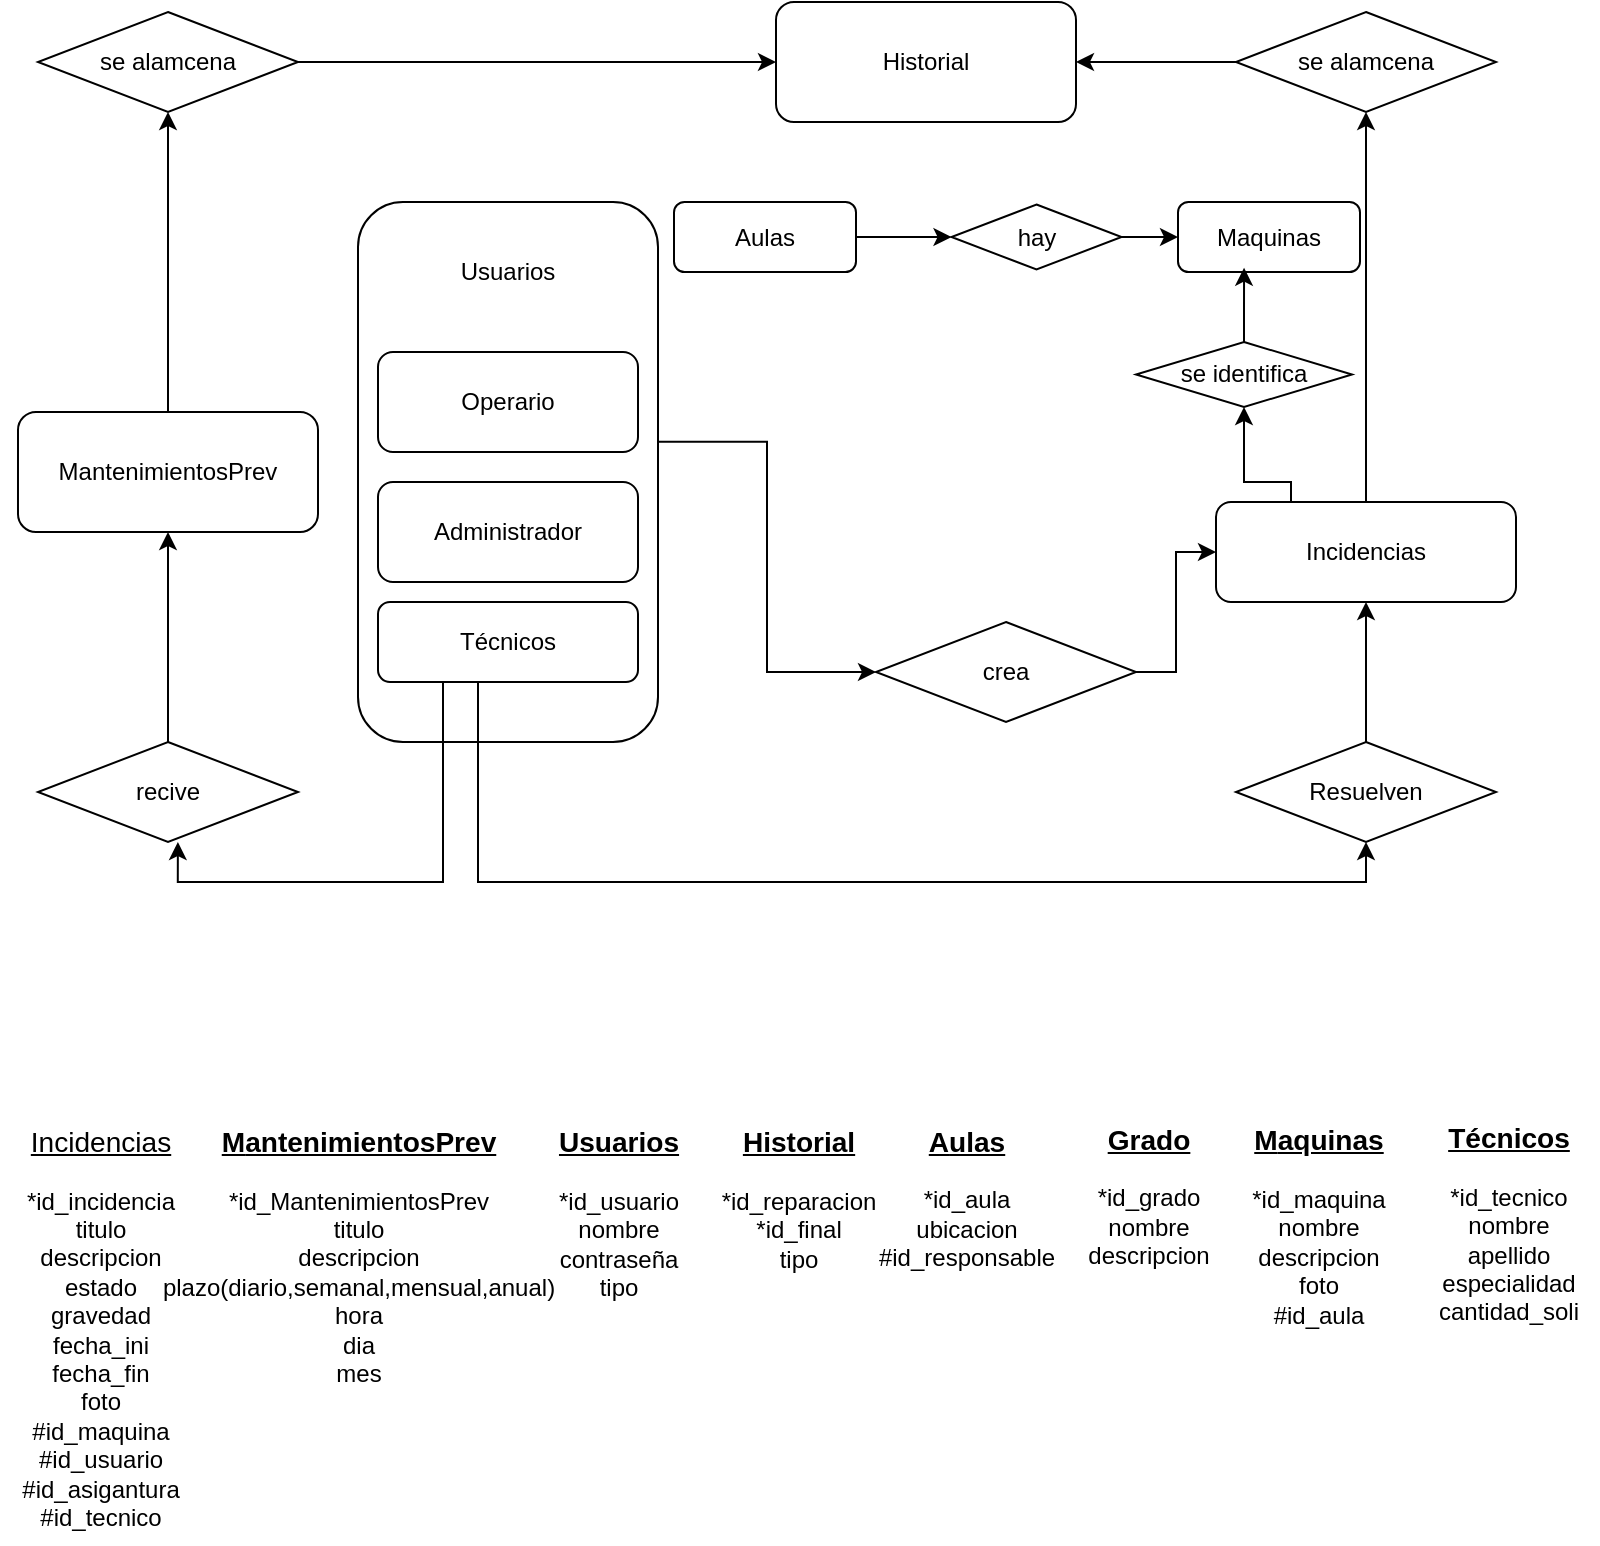 <mxfile version="26.0.4">
  <diagram name="Página-1" id="bhlY2QYp6EIMXCocb5ys">
    <mxGraphModel dx="1304" dy="744" grid="1" gridSize="10" guides="1" tooltips="1" connect="1" arrows="1" fold="1" page="1" pageScale="1" pageWidth="827" pageHeight="1169" math="0" shadow="0">
      <root>
        <mxCell id="0" />
        <mxCell id="1" parent="0" />
        <mxCell id="hW768UGfS5c6jgRKlSxC-50" style="edgeStyle=orthogonalEdgeStyle;rounded=0;orthogonalLoop=1;jettySize=auto;html=1;exitX=1;exitY=0.444;exitDx=0;exitDy=0;exitPerimeter=0;" parent="1" source="hW768UGfS5c6jgRKlSxC-1" target="hW768UGfS5c6jgRKlSxC-26" edge="1">
          <mxGeometry relative="1" as="geometry" />
        </mxCell>
        <mxCell id="hW768UGfS5c6jgRKlSxC-1" value="&lt;div style=&quot;padding-top: 0px;&quot;&gt;&lt;span style=&quot;background-color: transparent; color: light-dark(rgb(0, 0, 0), rgb(255, 255, 255));&quot;&gt;Usuarios&lt;/span&gt;&lt;/div&gt;&lt;div style=&quot;padding-top: 0px;&quot;&gt;&lt;br&gt;&lt;/div&gt;&lt;div style=&quot;padding-top: 0px;&quot;&gt;&lt;span style=&quot;background-color: transparent; color: light-dark(rgb(0, 0, 0), rgb(255, 255, 255));&quot;&gt;&lt;br&gt;&lt;/span&gt;&lt;/div&gt;&lt;div style=&quot;padding-top: 0px;&quot;&gt;&lt;span style=&quot;background-color: transparent; color: light-dark(rgb(0, 0, 0), rgb(255, 255, 255));&quot;&gt;&lt;br&gt;&lt;/span&gt;&lt;/div&gt;&lt;div style=&quot;padding-top: 0px;&quot;&gt;&lt;span style=&quot;background-color: transparent; color: light-dark(rgb(0, 0, 0), rgb(255, 255, 255));&quot;&gt;&lt;br&gt;&lt;/span&gt;&lt;/div&gt;&lt;div style=&quot;padding-top: 0px;&quot;&gt;&lt;span style=&quot;background-color: transparent; color: light-dark(rgb(0, 0, 0), rgb(255, 255, 255));&quot;&gt;&lt;br&gt;&lt;/span&gt;&lt;/div&gt;&lt;div style=&quot;padding-top: 0px;&quot;&gt;&lt;span style=&quot;background-color: transparent; color: light-dark(rgb(0, 0, 0), rgb(255, 255, 255));&quot;&gt;&lt;br&gt;&lt;/span&gt;&lt;/div&gt;&lt;div style=&quot;padding-top: 0px;&quot;&gt;&lt;span style=&quot;background-color: transparent; color: light-dark(rgb(0, 0, 0), rgb(255, 255, 255));&quot;&gt;&lt;br&gt;&lt;/span&gt;&lt;/div&gt;&lt;div style=&quot;padding-top: 0px;&quot;&gt;&lt;span style=&quot;background-color: transparent; color: light-dark(rgb(0, 0, 0), rgb(255, 255, 255));&quot;&gt;&lt;br&gt;&lt;/span&gt;&lt;/div&gt;&lt;div style=&quot;padding-top: 0px;&quot;&gt;&lt;span style=&quot;background-color: transparent; color: light-dark(rgb(0, 0, 0), rgb(255, 255, 255));&quot;&gt;&lt;br&gt;&lt;/span&gt;&lt;/div&gt;&lt;div style=&quot;padding-top: 0px;&quot;&gt;&lt;span style=&quot;background-color: transparent; color: light-dark(rgb(0, 0, 0), rgb(255, 255, 255));&quot;&gt;&lt;br&gt;&lt;/span&gt;&lt;/div&gt;&lt;div style=&quot;padding-top: 0px;&quot;&gt;&lt;span style=&quot;background-color: transparent; color: light-dark(rgb(0, 0, 0), rgb(255, 255, 255));&quot;&gt;&lt;br&gt;&lt;/span&gt;&lt;/div&gt;&lt;div style=&quot;padding-top: 0px;&quot;&gt;&lt;span style=&quot;background-color: transparent; color: light-dark(rgb(0, 0, 0), rgb(255, 255, 255));&quot;&gt;&lt;br&gt;&lt;/span&gt;&lt;/div&gt;&lt;div style=&quot;padding-top: 0px;&quot;&gt;&lt;span style=&quot;background-color: transparent; color: light-dark(rgb(0, 0, 0), rgb(255, 255, 255));&quot;&gt;&lt;br&gt;&lt;/span&gt;&lt;/div&gt;&lt;div style=&quot;padding-top: 0px;&quot;&gt;&lt;span style=&quot;background-color: transparent; color: light-dark(rgb(0, 0, 0), rgb(255, 255, 255));&quot;&gt;&lt;br&gt;&lt;/span&gt;&lt;/div&gt;" style="rounded=1;whiteSpace=wrap;html=1;align=center;" parent="1" vertex="1">
          <mxGeometry x="190" y="420" width="150" height="270" as="geometry" />
        </mxCell>
        <mxCell id="hW768UGfS5c6jgRKlSxC-42" style="edgeStyle=orthogonalEdgeStyle;rounded=0;orthogonalLoop=1;jettySize=auto;html=1;entryX=0.5;entryY=1;entryDx=0;entryDy=0;" parent="1" source="hW768UGfS5c6jgRKlSxC-3" target="hW768UGfS5c6jgRKlSxC-41" edge="1">
          <mxGeometry relative="1" as="geometry" />
        </mxCell>
        <mxCell id="0PPFjKFFl1k3WU-dwUIq-16" style="edgeStyle=orthogonalEdgeStyle;rounded=0;orthogonalLoop=1;jettySize=auto;html=1;exitX=0.25;exitY=0;exitDx=0;exitDy=0;entryX=0.5;entryY=1;entryDx=0;entryDy=0;" parent="1" source="hW768UGfS5c6jgRKlSxC-3" target="0PPFjKFFl1k3WU-dwUIq-7" edge="1">
          <mxGeometry relative="1" as="geometry">
            <Array as="points">
              <mxPoint x="656" y="560" />
              <mxPoint x="633" y="560" />
            </Array>
          </mxGeometry>
        </mxCell>
        <mxCell id="hW768UGfS5c6jgRKlSxC-3" value="I&lt;span style=&quot;background-color: transparent; color: light-dark(rgb(0, 0, 0), rgb(255, 255, 255));&quot;&gt;ncidencias&lt;/span&gt;" style="rounded=1;whiteSpace=wrap;html=1;" parent="1" vertex="1">
          <mxGeometry x="619" y="570" width="150" height="50" as="geometry" />
        </mxCell>
        <mxCell id="_KP3E1ez5bI_gjKif9Ri-4" style="edgeStyle=orthogonalEdgeStyle;rounded=0;orthogonalLoop=1;jettySize=auto;html=1;exitX=0.5;exitY=1;exitDx=0;exitDy=0;entryX=0.5;entryY=1;entryDx=0;entryDy=0;" edge="1" parent="1" source="hW768UGfS5c6jgRKlSxC-4" target="hW768UGfS5c6jgRKlSxC-29">
          <mxGeometry relative="1" as="geometry">
            <Array as="points">
              <mxPoint x="250" y="660" />
              <mxPoint x="250" y="760" />
              <mxPoint x="694" y="760" />
            </Array>
          </mxGeometry>
        </mxCell>
        <mxCell id="hW768UGfS5c6jgRKlSxC-4" value="Técnicos" style="rounded=1;whiteSpace=wrap;html=1;" parent="1" vertex="1">
          <mxGeometry x="200" y="620" width="130" height="40" as="geometry" />
        </mxCell>
        <mxCell id="hW768UGfS5c6jgRKlSxC-39" style="edgeStyle=orthogonalEdgeStyle;rounded=0;orthogonalLoop=1;jettySize=auto;html=1;entryX=0.5;entryY=1;entryDx=0;entryDy=0;" parent="1" source="hW768UGfS5c6jgRKlSxC-5" target="hW768UGfS5c6jgRKlSxC-38" edge="1">
          <mxGeometry relative="1" as="geometry" />
        </mxCell>
        <mxCell id="hW768UGfS5c6jgRKlSxC-5" value="M&lt;span style=&quot;background-color: transparent; color: light-dark(rgb(0, 0, 0), rgb(255, 255, 255));&quot;&gt;antenimientosPrev&lt;/span&gt;" style="rounded=1;whiteSpace=wrap;html=1;" parent="1" vertex="1">
          <mxGeometry x="20" y="525" width="150" height="60" as="geometry" />
        </mxCell>
        <mxCell id="hW768UGfS5c6jgRKlSxC-6" value="Historial" style="rounded=1;whiteSpace=wrap;html=1;" parent="1" vertex="1">
          <mxGeometry x="399" y="320" width="150" height="60" as="geometry" />
        </mxCell>
        <mxCell id="hW768UGfS5c6jgRKlSxC-15" value="Operario" style="rounded=1;whiteSpace=wrap;html=1;" parent="1" vertex="1">
          <mxGeometry x="200" y="495" width="130" height="50" as="geometry" />
        </mxCell>
        <mxCell id="hW768UGfS5c6jgRKlSxC-45" style="edgeStyle=orthogonalEdgeStyle;rounded=0;orthogonalLoop=1;jettySize=auto;html=1;entryX=0;entryY=0.5;entryDx=0;entryDy=0;" parent="1" source="hW768UGfS5c6jgRKlSxC-26" target="hW768UGfS5c6jgRKlSxC-3" edge="1">
          <mxGeometry relative="1" as="geometry" />
        </mxCell>
        <mxCell id="hW768UGfS5c6jgRKlSxC-26" value="crea" style="rhombus;whiteSpace=wrap;html=1;" parent="1" vertex="1">
          <mxGeometry x="449" y="630" width="130" height="50" as="geometry" />
        </mxCell>
        <mxCell id="hW768UGfS5c6jgRKlSxC-31" value="" style="edgeStyle=orthogonalEdgeStyle;rounded=0;orthogonalLoop=1;jettySize=auto;html=1;" parent="1" source="hW768UGfS5c6jgRKlSxC-29" target="hW768UGfS5c6jgRKlSxC-3" edge="1">
          <mxGeometry relative="1" as="geometry" />
        </mxCell>
        <mxCell id="hW768UGfS5c6jgRKlSxC-29" value="Resuelven" style="rhombus;whiteSpace=wrap;html=1;" parent="1" vertex="1">
          <mxGeometry x="629" y="690" width="130" height="50" as="geometry" />
        </mxCell>
        <mxCell id="hW768UGfS5c6jgRKlSxC-36" value="" style="edgeStyle=orthogonalEdgeStyle;rounded=0;orthogonalLoop=1;jettySize=auto;html=1;" parent="1" source="hW768UGfS5c6jgRKlSxC-34" target="hW768UGfS5c6jgRKlSxC-5" edge="1">
          <mxGeometry relative="1" as="geometry" />
        </mxCell>
        <mxCell id="hW768UGfS5c6jgRKlSxC-34" value="recive" style="rhombus;whiteSpace=wrap;html=1;" parent="1" vertex="1">
          <mxGeometry x="30" y="690" width="130" height="50" as="geometry" />
        </mxCell>
        <mxCell id="hW768UGfS5c6jgRKlSxC-40" style="edgeStyle=orthogonalEdgeStyle;rounded=0;orthogonalLoop=1;jettySize=auto;html=1;entryX=0;entryY=0.5;entryDx=0;entryDy=0;" parent="1" source="hW768UGfS5c6jgRKlSxC-38" target="hW768UGfS5c6jgRKlSxC-6" edge="1">
          <mxGeometry relative="1" as="geometry" />
        </mxCell>
        <mxCell id="hW768UGfS5c6jgRKlSxC-38" value="se alamcena" style="rhombus;whiteSpace=wrap;html=1;" parent="1" vertex="1">
          <mxGeometry x="30" y="325" width="130" height="50" as="geometry" />
        </mxCell>
        <mxCell id="hW768UGfS5c6jgRKlSxC-43" value="" style="edgeStyle=orthogonalEdgeStyle;rounded=0;orthogonalLoop=1;jettySize=auto;html=1;" parent="1" source="hW768UGfS5c6jgRKlSxC-41" target="hW768UGfS5c6jgRKlSxC-6" edge="1">
          <mxGeometry relative="1" as="geometry" />
        </mxCell>
        <mxCell id="hW768UGfS5c6jgRKlSxC-41" value="se alamcena" style="rhombus;whiteSpace=wrap;html=1;" parent="1" vertex="1">
          <mxGeometry x="629" y="325" width="130" height="50" as="geometry" />
        </mxCell>
        <mxCell id="0PPFjKFFl1k3WU-dwUIq-12" style="edgeStyle=orthogonalEdgeStyle;rounded=0;orthogonalLoop=1;jettySize=auto;html=1;entryX=0;entryY=0.5;entryDx=0;entryDy=0;" parent="1" source="hW768UGfS5c6jgRKlSxC-53" target="0PPFjKFFl1k3WU-dwUIq-10" edge="1">
          <mxGeometry relative="1" as="geometry" />
        </mxCell>
        <mxCell id="hW768UGfS5c6jgRKlSxC-53" value="A&lt;span style=&quot;background-color: transparent; color: light-dark(rgb(0, 0, 0), rgb(255, 255, 255));&quot;&gt;ulas&lt;/span&gt;" style="rounded=1;whiteSpace=wrap;html=1;" parent="1" vertex="1">
          <mxGeometry x="348" y="420" width="91" height="35" as="geometry" />
        </mxCell>
        <mxCell id="0PPFjKFFl1k3WU-dwUIq-1" value="M&lt;span style=&quot;background-color: transparent; color: light-dark(rgb(0, 0, 0), rgb(255, 255, 255));&quot;&gt;aquinas&lt;/span&gt;" style="rounded=1;whiteSpace=wrap;html=1;" parent="1" vertex="1">
          <mxGeometry x="600" y="420" width="91" height="35" as="geometry" />
        </mxCell>
        <mxCell id="0PPFjKFFl1k3WU-dwUIq-7" value="se identifica" style="rhombus;whiteSpace=wrap;html=1;" parent="1" vertex="1">
          <mxGeometry x="579" y="490" width="108" height="32.5" as="geometry" />
        </mxCell>
        <mxCell id="0PPFjKFFl1k3WU-dwUIq-14" style="edgeStyle=orthogonalEdgeStyle;rounded=0;orthogonalLoop=1;jettySize=auto;html=1;exitX=1;exitY=0.5;exitDx=0;exitDy=0;entryX=0;entryY=0.5;entryDx=0;entryDy=0;" parent="1" source="0PPFjKFFl1k3WU-dwUIq-10" target="0PPFjKFFl1k3WU-dwUIq-1" edge="1">
          <mxGeometry relative="1" as="geometry" />
        </mxCell>
        <mxCell id="0PPFjKFFl1k3WU-dwUIq-10" value="hay" style="rhombus;whiteSpace=wrap;html=1;" parent="1" vertex="1">
          <mxGeometry x="486.75" y="421.25" width="85" height="32.5" as="geometry" />
        </mxCell>
        <mxCell id="0PPFjKFFl1k3WU-dwUIq-17" style="edgeStyle=orthogonalEdgeStyle;rounded=0;orthogonalLoop=1;jettySize=auto;html=1;entryX=0.363;entryY=0.939;entryDx=0;entryDy=0;entryPerimeter=0;" parent="1" source="0PPFjKFFl1k3WU-dwUIq-7" target="0PPFjKFFl1k3WU-dwUIq-1" edge="1">
          <mxGeometry relative="1" as="geometry" />
        </mxCell>
        <mxCell id="0PPFjKFFl1k3WU-dwUIq-18" value="&lt;h3&gt;&lt;u style=&quot;font-weight: normal;&quot;&gt;Incidencias&lt;/u&gt;&lt;/h3&gt;&lt;div&gt;*id_incidencia&lt;/div&gt;&lt;div&gt;titulo&lt;/div&gt;&lt;div&gt;descripcion&lt;/div&gt;&lt;div&gt;estado&lt;/div&gt;&lt;div&gt;gravedad&lt;/div&gt;&lt;div&gt;fecha_ini&lt;/div&gt;&lt;div&gt;fecha_fin&lt;/div&gt;&lt;div&gt;foto&lt;/div&gt;&lt;div&gt;#id_maquina&lt;/div&gt;&lt;div&gt;#id_usuario&lt;/div&gt;&lt;div&gt;#id_asigantura&lt;/div&gt;&lt;div&gt;#id_tecnico&lt;/div&gt;" style="text;html=1;align=center;verticalAlign=middle;resizable=0;points=[];autosize=1;strokeColor=none;fillColor=none;" parent="1" vertex="1">
          <mxGeometry x="11" y="861" width="100" height="230" as="geometry" />
        </mxCell>
        <mxCell id="0PPFjKFFl1k3WU-dwUIq-19" value="&lt;h3&gt;&lt;b&gt;&lt;u&gt;&lt;span style=&quot;text-wrap-mode: wrap;&quot;&gt;M&lt;/span&gt;&lt;span style=&quot;color: light-dark(rgb(0, 0, 0), rgb(255, 255, 255)); text-wrap-mode: wrap; background-color: transparent;&quot;&gt;antenimientosPrev&lt;/span&gt;&lt;/u&gt;&lt;/b&gt;&lt;/h3&gt;&lt;div&gt;&lt;span style=&quot;text-wrap-mode: wrap;&quot;&gt;*id_&lt;/span&gt;&lt;span style=&quot;background-color: transparent; color: light-dark(rgb(0, 0, 0), rgb(255, 255, 255)); text-wrap-mode: wrap;&quot;&gt;M&lt;/span&gt;&lt;span style=&quot;background-color: transparent; color: light-dark(rgb(0, 0, 0), rgb(255, 255, 255)); text-wrap-mode: wrap;&quot;&gt;antenimientosPrev&lt;/span&gt;&lt;/div&gt;&lt;div&gt;&lt;span style=&quot;text-wrap-mode: wrap;&quot;&gt;titulo&lt;/span&gt;&lt;/div&gt;&lt;div&gt;&lt;span style=&quot;text-wrap-mode: wrap;&quot;&gt;descripcion&lt;/span&gt;&lt;/div&gt;&lt;div&gt;&lt;span style=&quot;text-wrap-mode: wrap;&quot;&gt;plazo(diario,semanal,mensual,anual)&lt;/span&gt;&lt;/div&gt;&lt;div&gt;&lt;span style=&quot;text-wrap-mode: wrap;&quot;&gt;hora&lt;/span&gt;&lt;/div&gt;&lt;div&gt;&lt;span style=&quot;text-wrap-mode: wrap;&quot;&gt;dia&lt;/span&gt;&lt;/div&gt;&lt;div&gt;&lt;span style=&quot;text-wrap-mode: wrap;&quot;&gt;mes&lt;/span&gt;&lt;/div&gt;" style="text;html=1;align=center;verticalAlign=middle;resizable=0;points=[];autosize=1;strokeColor=none;fillColor=none;" parent="1" vertex="1">
          <mxGeometry x="80" y="860" width="220" height="160" as="geometry" />
        </mxCell>
        <mxCell id="0PPFjKFFl1k3WU-dwUIq-20" value="&lt;h3 style=&quot;text-wrap-mode: wrap; padding-top: 0px;&quot;&gt;&lt;span style=&quot;background-color: transparent; color: light-dark(rgb(0, 0, 0), rgb(255, 255, 255));&quot;&gt;&lt;b&gt;&lt;u&gt;Usuarios&lt;/u&gt;&lt;/b&gt;&lt;/span&gt;&lt;/h3&gt;&lt;div style=&quot;text-wrap-mode: wrap; padding-top: 0px;&quot;&gt;*id_usuario&lt;/div&gt;&lt;div style=&quot;text-wrap-mode: wrap; padding-top: 0px;&quot;&gt;nombre&lt;/div&gt;&lt;div style=&quot;text-wrap-mode: wrap; padding-top: 0px;&quot;&gt;contraseña&lt;/div&gt;&lt;div style=&quot;text-wrap-mode: wrap; padding-top: 0px;&quot;&gt;tipo&lt;/div&gt;&lt;div style=&quot;text-wrap-mode: wrap; padding-top: 0px;&quot;&gt;&lt;br&gt;&lt;/div&gt;" style="text;html=1;align=center;verticalAlign=middle;resizable=0;points=[];autosize=1;strokeColor=none;fillColor=none;" parent="1" vertex="1">
          <mxGeometry x="280" y="861" width="80" height="130" as="geometry" />
        </mxCell>
        <mxCell id="0PPFjKFFl1k3WU-dwUIq-21" value="&lt;h3&gt;&lt;span style=&quot;text-wrap-mode: wrap;&quot;&gt;&lt;u&gt;Historial&lt;/u&gt;&lt;/span&gt;&lt;/h3&gt;&lt;div&gt;&lt;span style=&quot;text-wrap-mode: wrap;&quot;&gt;*id_reparacion&lt;/span&gt;&lt;/div&gt;&lt;div&gt;&lt;span style=&quot;text-wrap-mode: wrap;&quot;&gt;*id_final&lt;/span&gt;&lt;/div&gt;&lt;div&gt;tipo&lt;/div&gt;&lt;div&gt;&lt;span style=&quot;text-wrap-mode: wrap;&quot;&gt;&lt;br&gt;&lt;/span&gt;&lt;/div&gt;&lt;div&gt;&lt;span style=&quot;text-wrap-mode: wrap;&quot;&gt;&lt;br&gt;&lt;/span&gt;&lt;/div&gt;" style="text;html=1;align=center;verticalAlign=middle;resizable=0;points=[];autosize=1;strokeColor=none;fillColor=none;" parent="1" vertex="1">
          <mxGeometry x="360" y="861" width="100" height="130" as="geometry" />
        </mxCell>
        <mxCell id="0PPFjKFFl1k3WU-dwUIq-22" value="&lt;h3&gt;&lt;b&gt;&lt;u&gt;&lt;span style=&quot;text-wrap-mode: wrap;&quot;&gt;A&lt;/span&gt;&lt;span style=&quot;color: light-dark(rgb(0, 0, 0), rgb(255, 255, 255)); text-wrap-mode: wrap; background-color: transparent;&quot;&gt;ulas&lt;/span&gt;&lt;/u&gt;&lt;/b&gt;&lt;/h3&gt;&lt;div&gt;&lt;span style=&quot;color: light-dark(rgb(0, 0, 0), rgb(255, 255, 255)); text-wrap-mode: wrap; background-color: transparent;&quot;&gt;*id_aula&lt;/span&gt;&lt;/div&gt;&lt;div&gt;&lt;span style=&quot;color: light-dark(rgb(0, 0, 0), rgb(255, 255, 255)); text-wrap-mode: wrap; background-color: transparent;&quot;&gt;ubicacion&lt;/span&gt;&lt;/div&gt;&lt;div&gt;&lt;span style=&quot;text-wrap-mode: wrap;&quot;&gt;#id_responsable&lt;/span&gt;&lt;/div&gt;" style="text;html=1;align=center;verticalAlign=middle;resizable=0;points=[];autosize=1;strokeColor=none;fillColor=none;" parent="1" vertex="1">
          <mxGeometry x="439" y="861" width="110" height="100" as="geometry" />
        </mxCell>
        <mxCell id="0PPFjKFFl1k3WU-dwUIq-23" value="&lt;h3&gt;&lt;span style=&quot;text-wrap-mode: wrap;&quot;&gt;&lt;b&gt;&lt;u&gt;Grado&lt;/u&gt;&lt;/b&gt;&lt;/span&gt;&lt;/h3&gt;&lt;div&gt;&lt;span style=&quot;text-wrap-mode: wrap;&quot;&gt;*id_grado&lt;/span&gt;&lt;/div&gt;&lt;div&gt;&lt;span style=&quot;text-wrap-mode: wrap;&quot;&gt;nombre&lt;/span&gt;&lt;/div&gt;&lt;div&gt;&lt;span style=&quot;text-wrap-mode: wrap;&quot;&gt;descripcion&lt;/span&gt;&lt;/div&gt;" style="text;html=1;align=center;verticalAlign=middle;resizable=0;points=[];autosize=1;strokeColor=none;fillColor=none;" parent="1" vertex="1">
          <mxGeometry x="545" y="860" width="80" height="100" as="geometry" />
        </mxCell>
        <mxCell id="0PPFjKFFl1k3WU-dwUIq-24" value="&lt;h3&gt;&lt;b&gt;&lt;u&gt;&lt;span style=&quot;text-wrap-mode: wrap;&quot;&gt;M&lt;/span&gt;&lt;span style=&quot;color: light-dark(rgb(0, 0, 0), rgb(255, 255, 255)); text-wrap-mode: wrap; background-color: transparent;&quot;&gt;aquinas&lt;/span&gt;&lt;/u&gt;&lt;/b&gt;&lt;/h3&gt;&lt;div&gt;&lt;span style=&quot;color: light-dark(rgb(0, 0, 0), rgb(255, 255, 255)); text-wrap-mode: wrap; background-color: transparent;&quot;&gt;*id_maquina&lt;/span&gt;&lt;/div&gt;&lt;div&gt;&lt;span style=&quot;color: light-dark(rgb(0, 0, 0), rgb(255, 255, 255)); text-wrap-mode: wrap; background-color: transparent;&quot;&gt;nombre&lt;/span&gt;&lt;/div&gt;&lt;div&gt;&lt;span style=&quot;color: light-dark(rgb(0, 0, 0), rgb(255, 255, 255)); text-wrap-mode: wrap; background-color: transparent;&quot;&gt;descripcion&lt;/span&gt;&lt;/div&gt;&lt;div&gt;&lt;span style=&quot;color: light-dark(rgb(0, 0, 0), rgb(255, 255, 255)); text-wrap-mode: wrap; background-color: transparent;&quot;&gt;foto&lt;/span&gt;&lt;/div&gt;&lt;div&gt;&lt;span style=&quot;color: light-dark(rgb(0, 0, 0), rgb(255, 255, 255)); text-wrap-mode: wrap; background-color: transparent;&quot;&gt;#id_aula&lt;/span&gt;&lt;/div&gt;" style="text;html=1;align=center;verticalAlign=middle;resizable=0;points=[];autosize=1;strokeColor=none;fillColor=none;" parent="1" vertex="1">
          <mxGeometry x="625" y="860" width="90" height="130" as="geometry" />
        </mxCell>
        <mxCell id="0PPFjKFFl1k3WU-dwUIq-25" value="&lt;h3&gt;&lt;span style=&quot;text-wrap-mode: wrap;&quot;&gt;&lt;b&gt;&lt;u&gt;Técnicos&lt;/u&gt;&lt;/b&gt;&lt;/span&gt;&lt;/h3&gt;&lt;div&gt;&lt;span style=&quot;text-wrap-mode: wrap;&quot;&gt;*id_tecnico&lt;/span&gt;&lt;/div&gt;&lt;div&gt;&lt;span style=&quot;text-wrap-mode: wrap;&quot;&gt;nombre&lt;/span&gt;&lt;/div&gt;&lt;div&gt;&lt;span style=&quot;text-wrap-mode: wrap;&quot;&gt;apellido&lt;/span&gt;&lt;/div&gt;&lt;div&gt;&lt;span style=&quot;text-wrap-mode: wrap;&quot;&gt;especialidad&lt;/span&gt;&lt;/div&gt;&lt;div&gt;&lt;span style=&quot;text-wrap-mode: wrap;&quot;&gt;cantidad_soli&lt;/span&gt;&lt;/div&gt;&lt;div&gt;&lt;span style=&quot;text-wrap-mode: wrap;&quot;&gt;&lt;br&gt;&lt;/span&gt;&lt;/div&gt;" style="text;html=1;align=center;verticalAlign=middle;resizable=0;points=[];autosize=1;strokeColor=none;fillColor=none;" parent="1" vertex="1">
          <mxGeometry x="720" y="861" width="90" height="140" as="geometry" />
        </mxCell>
        <mxCell id="_KP3E1ez5bI_gjKif9Ri-2" value="Administrador" style="rounded=1;whiteSpace=wrap;html=1;" vertex="1" parent="1">
          <mxGeometry x="200" y="560" width="130" height="50" as="geometry" />
        </mxCell>
        <mxCell id="_KP3E1ez5bI_gjKif9Ri-3" style="edgeStyle=orthogonalEdgeStyle;rounded=0;orthogonalLoop=1;jettySize=auto;html=1;exitX=0.25;exitY=1;exitDx=0;exitDy=0;entryX=0.538;entryY=1;entryDx=0;entryDy=0;entryPerimeter=0;" edge="1" parent="1" source="hW768UGfS5c6jgRKlSxC-4" target="hW768UGfS5c6jgRKlSxC-34">
          <mxGeometry relative="1" as="geometry" />
        </mxCell>
      </root>
    </mxGraphModel>
  </diagram>
</mxfile>
